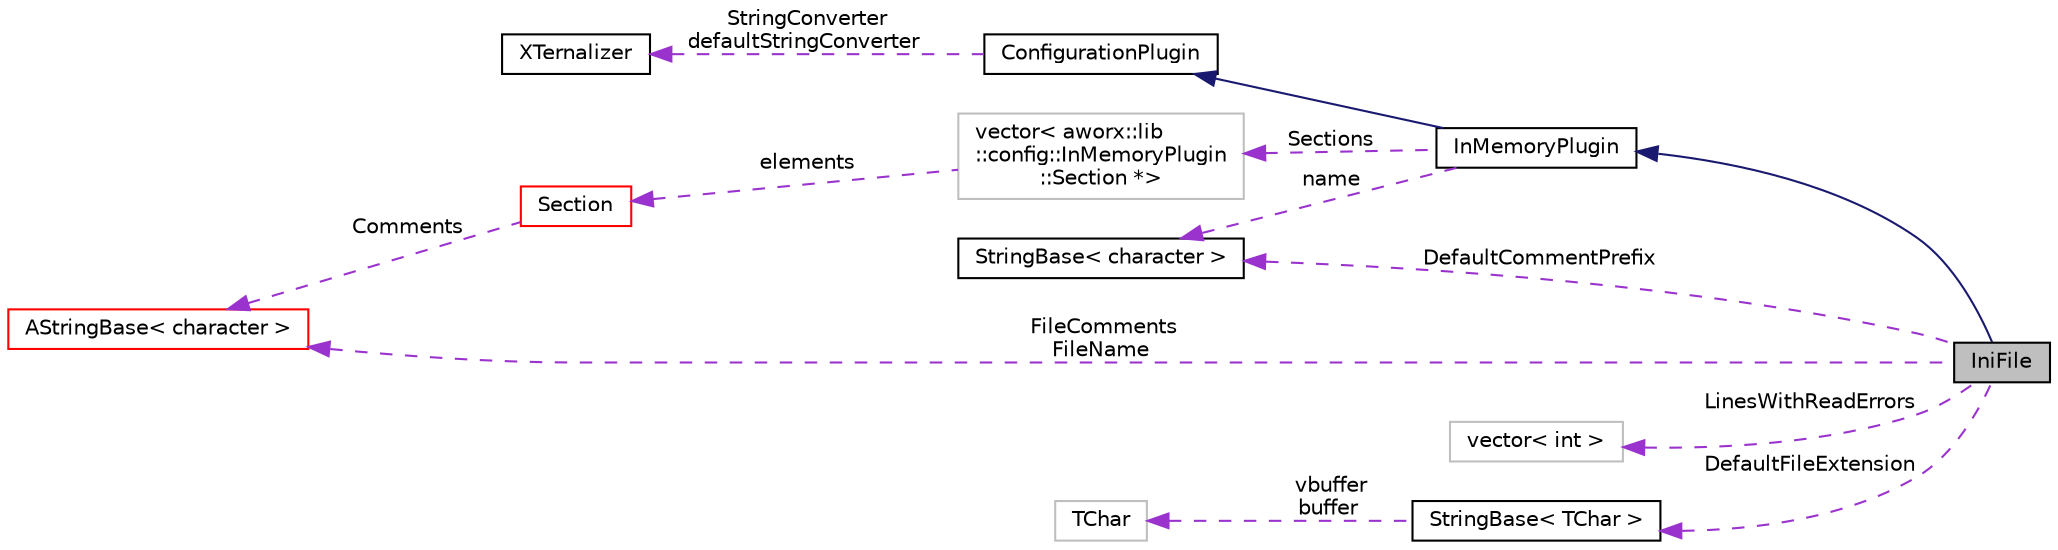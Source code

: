 digraph "IniFile"
{
  edge [fontname="Helvetica",fontsize="10",labelfontname="Helvetica",labelfontsize="10"];
  node [fontname="Helvetica",fontsize="10",shape=record];
  rankdir="LR";
  Node3 [label="IniFile",height=0.2,width=0.4,color="black", fillcolor="grey75", style="filled", fontcolor="black"];
  Node4 -> Node3 [dir="back",color="midnightblue",fontsize="10",style="solid",fontname="Helvetica"];
  Node4 [label="InMemoryPlugin",height=0.2,width=0.4,color="black", fillcolor="white", style="filled",URL="$classaworx_1_1lib_1_1config_1_1InMemoryPlugin.html"];
  Node5 -> Node4 [dir="back",color="midnightblue",fontsize="10",style="solid",fontname="Helvetica"];
  Node5 [label="ConfigurationPlugin",height=0.2,width=0.4,color="black", fillcolor="white", style="filled",URL="$classaworx_1_1lib_1_1config_1_1ConfigurationPlugin.html"];
  Node6 -> Node5 [dir="back",color="darkorchid3",fontsize="10",style="dashed",label=" StringConverter\ndefaultStringConverter" ,fontname="Helvetica"];
  Node6 [label="XTernalizer",height=0.2,width=0.4,color="black", fillcolor="white", style="filled",URL="$classaworx_1_1lib_1_1config_1_1XTernalizer.html"];
  Node7 -> Node4 [dir="back",color="darkorchid3",fontsize="10",style="dashed",label=" name" ,fontname="Helvetica"];
  Node7 [label="StringBase\< character \>",height=0.2,width=0.4,color="black", fillcolor="white", style="filled",URL="$classaworx_1_1lib_1_1strings_1_1StringBase.html"];
  Node8 -> Node4 [dir="back",color="darkorchid3",fontsize="10",style="dashed",label=" Sections" ,fontname="Helvetica"];
  Node8 [label="vector\< aworx::lib\l::config::InMemoryPlugin\l::Section *\>",height=0.2,width=0.4,color="grey75", fillcolor="white", style="filled"];
  Node9 -> Node8 [dir="back",color="darkorchid3",fontsize="10",style="dashed",label=" elements" ,fontname="Helvetica"];
  Node9 [label="Section",height=0.2,width=0.4,color="red", fillcolor="white", style="filled",URL="$classaworx_1_1lib_1_1config_1_1InMemoryPlugin_1_1Section.html"];
  Node19 -> Node9 [dir="back",color="darkorchid3",fontsize="10",style="dashed",label=" Comments" ,fontname="Helvetica"];
  Node19 [label="AStringBase\< character \>",height=0.2,width=0.4,color="red", fillcolor="white", style="filled",URL="$classaworx_1_1lib_1_1strings_1_1AStringBase.html"];
  Node7 -> Node3 [dir="back",color="darkorchid3",fontsize="10",style="dashed",label=" DefaultCommentPrefix" ,fontname="Helvetica"];
  Node23 -> Node3 [dir="back",color="darkorchid3",fontsize="10",style="dashed",label=" LinesWithReadErrors" ,fontname="Helvetica"];
  Node23 [label="vector\< int \>",height=0.2,width=0.4,color="grey75", fillcolor="white", style="filled"];
  Node19 -> Node3 [dir="back",color="darkorchid3",fontsize="10",style="dashed",label=" FileComments\nFileName" ,fontname="Helvetica"];
  Node24 -> Node3 [dir="back",color="darkorchid3",fontsize="10",style="dashed",label=" DefaultFileExtension" ,fontname="Helvetica"];
  Node24 [label="StringBase\< TChar \>",height=0.2,width=0.4,color="black", fillcolor="white", style="filled",URL="$classaworx_1_1lib_1_1strings_1_1StringBase.html"];
  Node14 -> Node24 [dir="back",color="darkorchid3",fontsize="10",style="dashed",label=" vbuffer\nbuffer" ,fontname="Helvetica"];
  Node14 [label="TChar",height=0.2,width=0.4,color="grey75", fillcolor="white", style="filled"];
}
